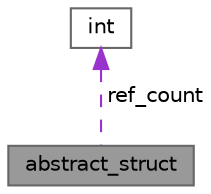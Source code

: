 digraph "abstract_struct"
{
 // LATEX_PDF_SIZE
  bgcolor="transparent";
  edge [fontname=Helvetica,fontsize=10,labelfontname=Helvetica,labelfontsize=10];
  node [fontname=Helvetica,fontsize=10,shape=box,height=0.2,width=0.4];
  Node1 [label="abstract_struct",height=0.2,width=0.4,color="gray40", fillcolor="grey60", style="filled", fontcolor="black",tooltip="Structure representing an abstract object with a reference count."];
  Node2 -> Node1 [dir="back",color="darkorchid3",style="dashed",label=" ref_count" ];
  Node2 [label="int",height=0.2,width=0.4,color="gray40", fillcolor="white", style="filled",tooltip=" "];
}
